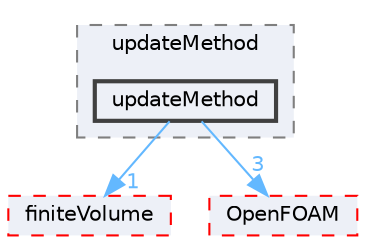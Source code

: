 digraph "src/optimisation/adjointOptimisation/adjoint/optimisation/updateMethod/updateMethod"
{
 // LATEX_PDF_SIZE
  bgcolor="transparent";
  edge [fontname=Helvetica,fontsize=10,labelfontname=Helvetica,labelfontsize=10];
  node [fontname=Helvetica,fontsize=10,shape=box,height=0.2,width=0.4];
  compound=true
  subgraph clusterdir_442e213e33281933d117f57865442da6 {
    graph [ bgcolor="#edf0f7", pencolor="grey50", label="updateMethod", fontname=Helvetica,fontsize=10 style="filled,dashed", URL="dir_442e213e33281933d117f57865442da6.html",tooltip=""]
  dir_a968e0ad5abdbae5544be71ab3e682ac [label="updateMethod", fillcolor="#edf0f7", color="grey25", style="filled,bold", URL="dir_a968e0ad5abdbae5544be71ab3e682ac.html",tooltip=""];
  }
  dir_9bd15774b555cf7259a6fa18f99fe99b [label="finiteVolume", fillcolor="#edf0f7", color="red", style="filled,dashed", URL="dir_9bd15774b555cf7259a6fa18f99fe99b.html",tooltip=""];
  dir_c5473ff19b20e6ec4dfe5c310b3778a8 [label="OpenFOAM", fillcolor="#edf0f7", color="red", style="filled,dashed", URL="dir_c5473ff19b20e6ec4dfe5c310b3778a8.html",tooltip=""];
  dir_a968e0ad5abdbae5544be71ab3e682ac->dir_9bd15774b555cf7259a6fa18f99fe99b [headlabel="1", labeldistance=1.5 headhref="dir_004233_001387.html" href="dir_004233_001387.html" color="steelblue1" fontcolor="steelblue1"];
  dir_a968e0ad5abdbae5544be71ab3e682ac->dir_c5473ff19b20e6ec4dfe5c310b3778a8 [headlabel="3", labeldistance=1.5 headhref="dir_004233_002695.html" href="dir_004233_002695.html" color="steelblue1" fontcolor="steelblue1"];
}
